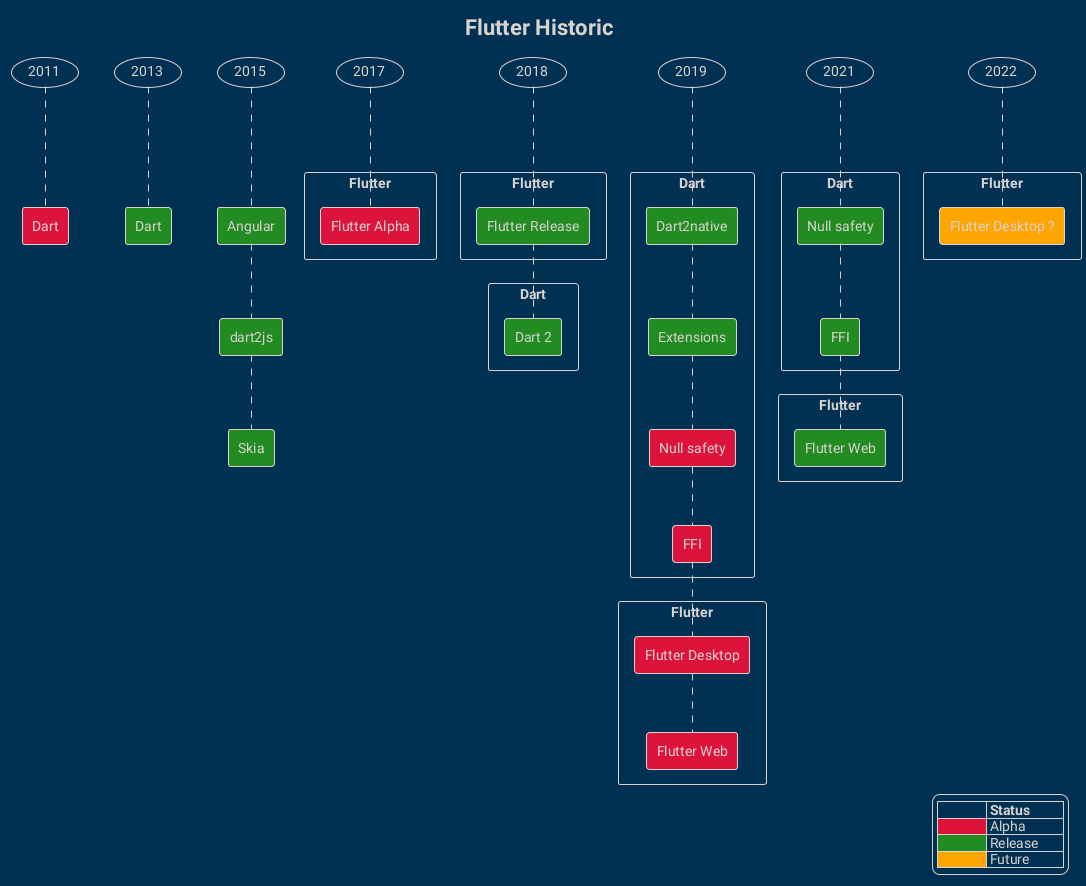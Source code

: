 @startuml
!theme blueprint
skinparam componentStyle rectangle
skinparam defaultFontName Roboto
top to bottom direction

title Flutter Historic

(2011)  as 2011
[Dart] as DartA #Crimson

2011 -d.. DartA

(2013)  as 2013
[Dart] as Dart #ForestGreen

2013 -d.. Dart

(2015) as 2015
[Angular] as Angular #ForestGreen
[dart2js] as dart2js #ForestGreen
[Skia] as skia #ForestGreen

2015 -d.. Angular
Angular .. dart2js 
dart2js .. skia 

(2017) as 2017

rectangle Flutter as Flutter2017 {
    [Flutter Alpha] as FlutterA #Crimson
}

2017 -d.. FlutterA

(2018) as 2018
rectangle Dart as Dart2018 {
    [Dart 2] as Dart2 #ForestGreen
}
rectangle Flutter as Flutter2018 {
    [Flutter Release] as FlutterR #ForestGreen
}

2018 -d.. FlutterR
FlutterR .. Dart2

(2019) as 2019

rectangle Dart as Dart2019 {
    [Dart2native] as Dart2native #ForestGreen
    [Extensions] as DartExtensions #ForestGreen
    [Null safety] as DartNullSafetyA #Crimson
    [FFI] as DartFFIA #Crimson
}

rectangle Flutter as Flutter2019 {
    [Flutter Desktop] as FlutterDA #Crimson
    [Flutter Web] as FlutterWA #Crimson
}

2019 -d.. Dart2native
Dart2native .. DartExtensions 
DartExtensions .. DartNullSafetyA 
DartNullSafetyA .. DartFFIA 
DartFFIA .. FlutterDA 
FlutterDA .. FlutterWA 

(2021) as 2021

rectangle Dart as Dart2021 {
    [Null safety] as DartNullSafety #ForestGreen
    [FFI] as DartFFI #ForestGreen
}

rectangle Flutter as Flutter2021 {
    [Flutter Web] as FlutterW #ForestGreen
}

2021 -d.. DartNullSafety
DartNullSafety .. DartFFI
DartFFI .. FlutterW

(2022) as 2022

rectangle Flutter as Flutter2022 {
     [Flutter Desktop ?] as FlutterD #Orange
}

2022 -d.. FlutterD


legend bottom right
    |=              |= Status         |
    |<#Crimson>     | Alpha         |
    |<#ForestGreen> | Release       |
    |<#Orange>      | Future        |
endlegend

@enduml
